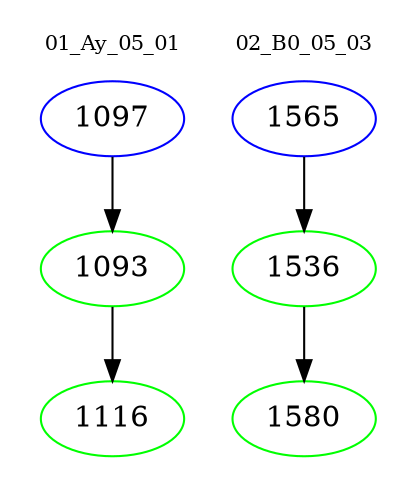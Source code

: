 digraph{
subgraph cluster_0 {
color = white
label = "01_Ay_05_01";
fontsize=10;
T0_1097 [label="1097", color="blue"]
T0_1097 -> T0_1093 [color="black"]
T0_1093 [label="1093", color="green"]
T0_1093 -> T0_1116 [color="black"]
T0_1116 [label="1116", color="green"]
}
subgraph cluster_1 {
color = white
label = "02_B0_05_03";
fontsize=10;
T1_1565 [label="1565", color="blue"]
T1_1565 -> T1_1536 [color="black"]
T1_1536 [label="1536", color="green"]
T1_1536 -> T1_1580 [color="black"]
T1_1580 [label="1580", color="green"]
}
}
